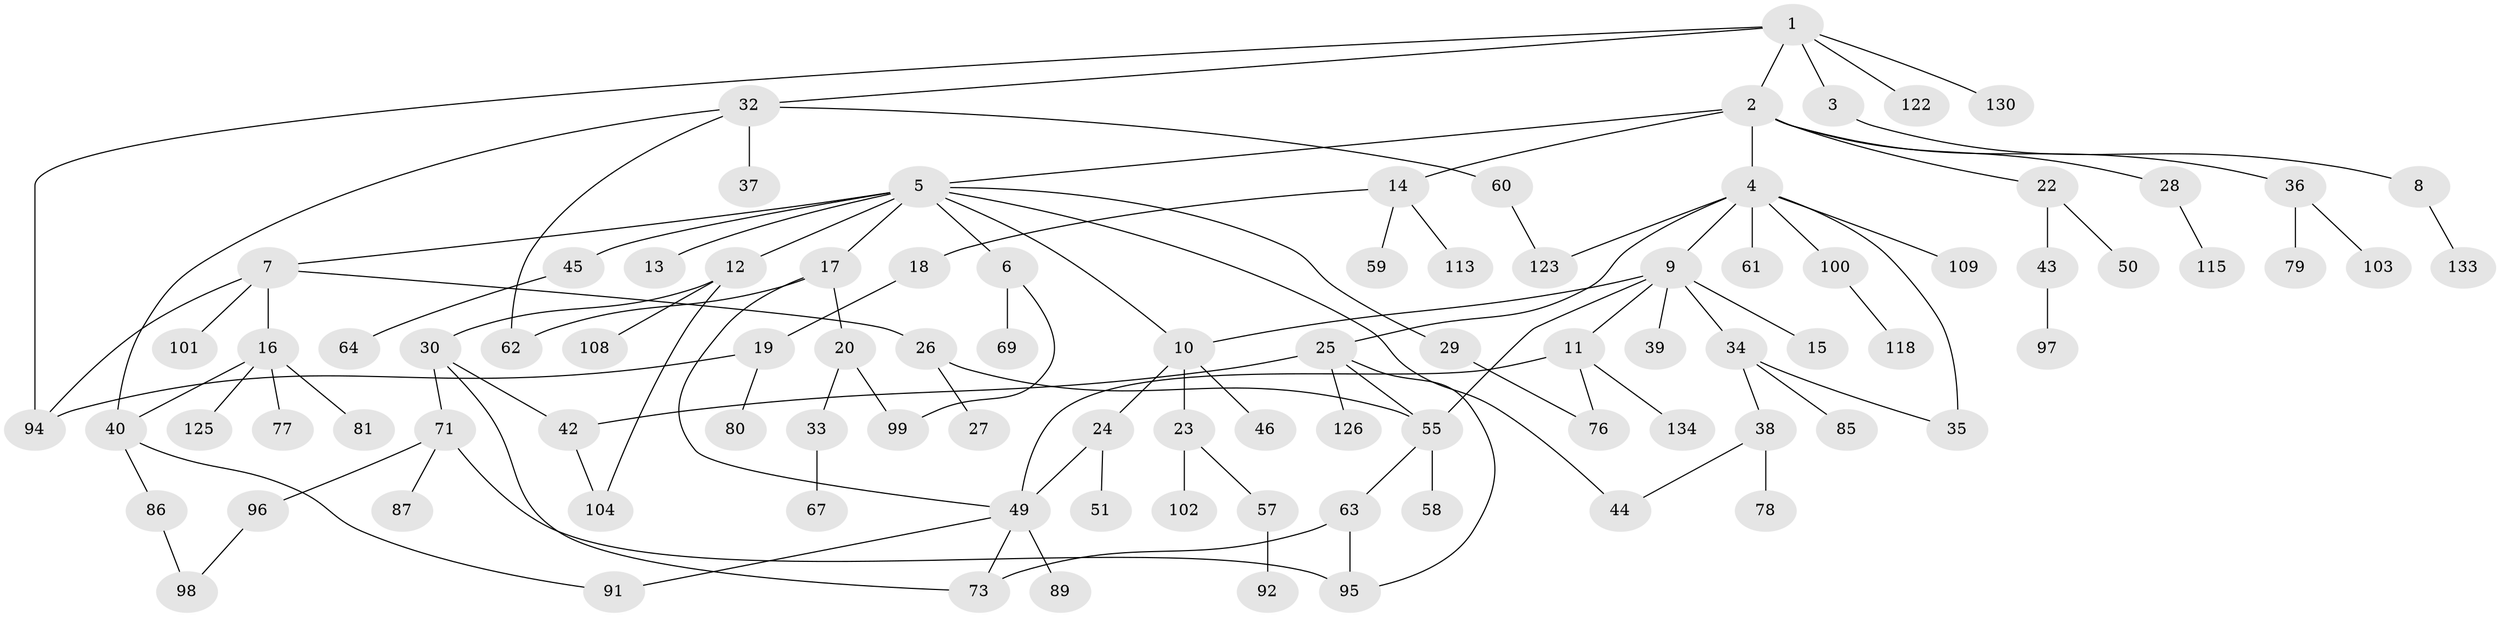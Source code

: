 // original degree distribution, {6: 0.007407407407407408, 7: 0.014814814814814815, 3: 0.2, 9: 0.007407407407407408, 10: 0.007407407407407408, 5: 0.05925925925925926, 2: 0.23703703703703705, 4: 0.06666666666666667, 1: 0.4}
// Generated by graph-tools (version 1.1) at 2025/17/03/04/25 18:17:06]
// undirected, 94 vertices, 115 edges
graph export_dot {
graph [start="1"]
  node [color=gray90,style=filled];
  1;
  2;
  3 [super="+93"];
  4 [super="+52"];
  5;
  6;
  7;
  8;
  9;
  10 [super="+21"];
  11 [super="+31"];
  12 [super="+66"];
  13;
  14;
  15;
  16;
  17;
  18 [super="+135"];
  19;
  20 [super="+74"];
  22;
  23;
  24;
  25;
  26;
  27 [super="+124+116"];
  28;
  29 [super="+82"];
  30;
  32;
  33;
  34 [super="+70"];
  35;
  36 [super="+41+75+56+120"];
  37 [super="+68"];
  38;
  39;
  40 [super="+47+53"];
  42;
  43;
  44;
  45 [super="+48"];
  46;
  49 [super="+54"];
  50;
  51;
  55 [super="+106"];
  57;
  58;
  59;
  60 [super="+65+84"];
  61;
  62;
  63;
  64;
  67;
  69;
  71 [super="+72"];
  73 [super="+114"];
  76;
  77;
  78 [super="+88"];
  79;
  80;
  81;
  85;
  86 [super="+119"];
  87;
  89;
  91;
  92;
  94 [super="+111"];
  95 [super="+107+112"];
  96 [super="+117"];
  97 [super="+105"];
  98;
  99 [super="+128"];
  100;
  101;
  102;
  103;
  104 [super="+110"];
  108;
  109;
  113;
  115;
  118;
  122;
  123;
  125;
  126;
  130;
  133;
  134;
  1 -- 2;
  1 -- 3;
  1 -- 32;
  1 -- 94;
  1 -- 122;
  1 -- 130;
  2 -- 4;
  2 -- 5;
  2 -- 14;
  2 -- 22;
  2 -- 28;
  2 -- 36;
  3 -- 8;
  4 -- 9;
  4 -- 25;
  4 -- 35;
  4 -- 61;
  4 -- 100;
  4 -- 109;
  4 -- 123;
  5 -- 6;
  5 -- 7;
  5 -- 12;
  5 -- 13;
  5 -- 17;
  5 -- 29;
  5 -- 45;
  5 -- 44;
  5 -- 10;
  6 -- 69;
  6 -- 99;
  7 -- 16;
  7 -- 26;
  7 -- 101;
  7 -- 94;
  8 -- 133;
  9 -- 10;
  9 -- 11;
  9 -- 15;
  9 -- 34;
  9 -- 39;
  9 -- 55;
  10 -- 23;
  10 -- 46;
  10 -- 24;
  11 -- 76;
  11 -- 49 [weight=2];
  11 -- 134;
  12 -- 30;
  12 -- 104;
  12 -- 108;
  14 -- 18;
  14 -- 59;
  14 -- 113;
  16 -- 40;
  16 -- 77;
  16 -- 81;
  16 -- 125;
  17 -- 20;
  17 -- 62;
  17 -- 49;
  18 -- 19;
  19 -- 80;
  19 -- 94;
  20 -- 33;
  20 -- 99;
  22 -- 43;
  22 -- 50;
  23 -- 57;
  23 -- 102;
  24 -- 49;
  24 -- 51;
  25 -- 126;
  25 -- 95;
  25 -- 42;
  25 -- 55;
  26 -- 27;
  26 -- 55;
  28 -- 115;
  29 -- 76;
  30 -- 42;
  30 -- 71;
  30 -- 73;
  32 -- 37;
  32 -- 60;
  32 -- 62;
  32 -- 40;
  33 -- 67;
  34 -- 38;
  34 -- 85;
  34 -- 35;
  36 -- 103;
  36 -- 79;
  38 -- 44;
  38 -- 78;
  40 -- 91;
  40 -- 86;
  42 -- 104;
  43 -- 97;
  45 -- 64;
  49 -- 73;
  49 -- 91;
  49 -- 89;
  55 -- 58;
  55 -- 63;
  57 -- 92;
  60 -- 123;
  63 -- 95;
  63 -- 73;
  71 -- 87;
  71 -- 95;
  71 -- 96;
  86 -- 98;
  96 -- 98;
  100 -- 118;
}
